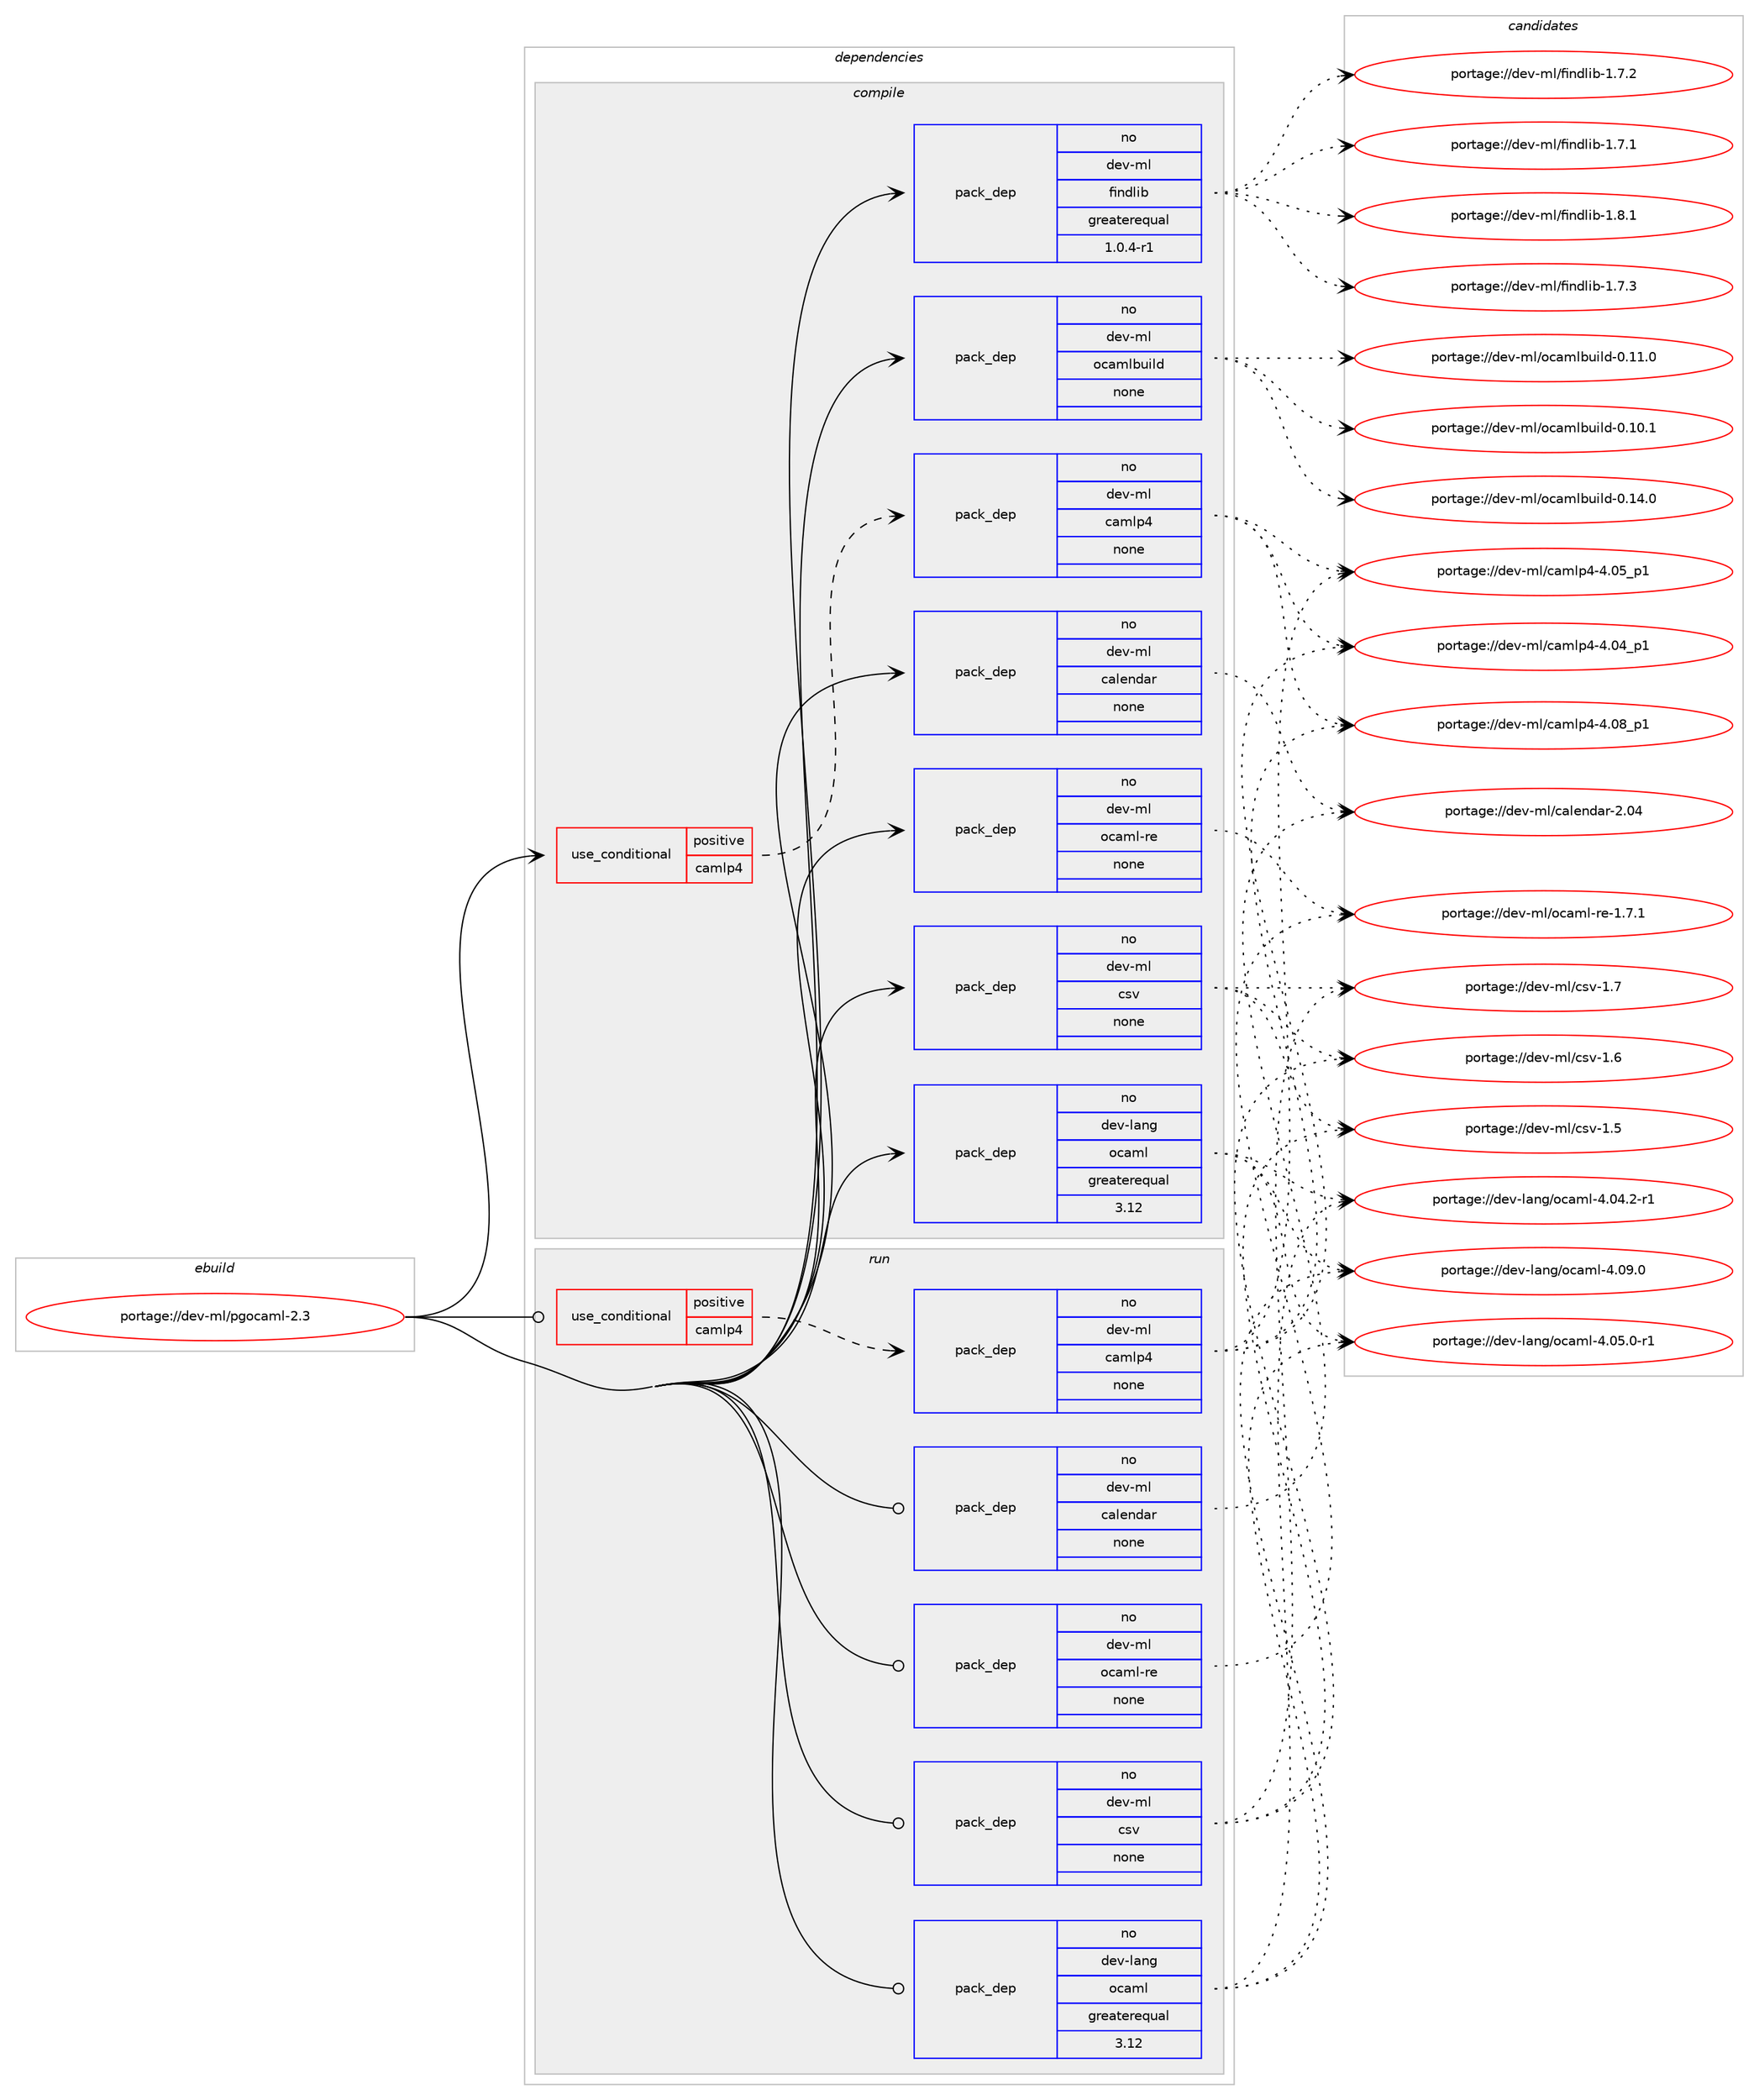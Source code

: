 digraph prolog {

# *************
# Graph options
# *************

newrank=true;
concentrate=true;
compound=true;
graph [rankdir=LR,fontname=Helvetica,fontsize=10,ranksep=1.5];#, ranksep=2.5, nodesep=0.2];
edge  [arrowhead=vee];
node  [fontname=Helvetica,fontsize=10];

# **********
# The ebuild
# **********

subgraph cluster_leftcol {
color=gray;
label=<<i>ebuild</i>>;
id [label="portage://dev-ml/pgocaml-2.3", color=red, width=4, href="../dev-ml/pgocaml-2.3.svg"];
}

# ****************
# The dependencies
# ****************

subgraph cluster_midcol {
color=gray;
label=<<i>dependencies</i>>;
subgraph cluster_compile {
fillcolor="#eeeeee";
style=filled;
label=<<i>compile</i>>;
subgraph cond122796 {
dependency501893 [label=<<TABLE BORDER="0" CELLBORDER="1" CELLSPACING="0" CELLPADDING="4"><TR><TD ROWSPAN="3" CELLPADDING="10">use_conditional</TD></TR><TR><TD>positive</TD></TR><TR><TD>camlp4</TD></TR></TABLE>>, shape=none, color=red];
subgraph pack373990 {
dependency501894 [label=<<TABLE BORDER="0" CELLBORDER="1" CELLSPACING="0" CELLPADDING="4" WIDTH="220"><TR><TD ROWSPAN="6" CELLPADDING="30">pack_dep</TD></TR><TR><TD WIDTH="110">no</TD></TR><TR><TD>dev-ml</TD></TR><TR><TD>camlp4</TD></TR><TR><TD>none</TD></TR><TR><TD></TD></TR></TABLE>>, shape=none, color=blue];
}
dependency501893:e -> dependency501894:w [weight=20,style="dashed",arrowhead="vee"];
}
id:e -> dependency501893:w [weight=20,style="solid",arrowhead="vee"];
subgraph pack373991 {
dependency501895 [label=<<TABLE BORDER="0" CELLBORDER="1" CELLSPACING="0" CELLPADDING="4" WIDTH="220"><TR><TD ROWSPAN="6" CELLPADDING="30">pack_dep</TD></TR><TR><TD WIDTH="110">no</TD></TR><TR><TD>dev-lang</TD></TR><TR><TD>ocaml</TD></TR><TR><TD>greaterequal</TD></TR><TR><TD>3.12</TD></TR></TABLE>>, shape=none, color=blue];
}
id:e -> dependency501895:w [weight=20,style="solid",arrowhead="vee"];
subgraph pack373992 {
dependency501896 [label=<<TABLE BORDER="0" CELLBORDER="1" CELLSPACING="0" CELLPADDING="4" WIDTH="220"><TR><TD ROWSPAN="6" CELLPADDING="30">pack_dep</TD></TR><TR><TD WIDTH="110">no</TD></TR><TR><TD>dev-ml</TD></TR><TR><TD>calendar</TD></TR><TR><TD>none</TD></TR><TR><TD></TD></TR></TABLE>>, shape=none, color=blue];
}
id:e -> dependency501896:w [weight=20,style="solid",arrowhead="vee"];
subgraph pack373993 {
dependency501897 [label=<<TABLE BORDER="0" CELLBORDER="1" CELLSPACING="0" CELLPADDING="4" WIDTH="220"><TR><TD ROWSPAN="6" CELLPADDING="30">pack_dep</TD></TR><TR><TD WIDTH="110">no</TD></TR><TR><TD>dev-ml</TD></TR><TR><TD>csv</TD></TR><TR><TD>none</TD></TR><TR><TD></TD></TR></TABLE>>, shape=none, color=blue];
}
id:e -> dependency501897:w [weight=20,style="solid",arrowhead="vee"];
subgraph pack373994 {
dependency501898 [label=<<TABLE BORDER="0" CELLBORDER="1" CELLSPACING="0" CELLPADDING="4" WIDTH="220"><TR><TD ROWSPAN="6" CELLPADDING="30">pack_dep</TD></TR><TR><TD WIDTH="110">no</TD></TR><TR><TD>dev-ml</TD></TR><TR><TD>findlib</TD></TR><TR><TD>greaterequal</TD></TR><TR><TD>1.0.4-r1</TD></TR></TABLE>>, shape=none, color=blue];
}
id:e -> dependency501898:w [weight=20,style="solid",arrowhead="vee"];
subgraph pack373995 {
dependency501899 [label=<<TABLE BORDER="0" CELLBORDER="1" CELLSPACING="0" CELLPADDING="4" WIDTH="220"><TR><TD ROWSPAN="6" CELLPADDING="30">pack_dep</TD></TR><TR><TD WIDTH="110">no</TD></TR><TR><TD>dev-ml</TD></TR><TR><TD>ocaml-re</TD></TR><TR><TD>none</TD></TR><TR><TD></TD></TR></TABLE>>, shape=none, color=blue];
}
id:e -> dependency501899:w [weight=20,style="solid",arrowhead="vee"];
subgraph pack373996 {
dependency501900 [label=<<TABLE BORDER="0" CELLBORDER="1" CELLSPACING="0" CELLPADDING="4" WIDTH="220"><TR><TD ROWSPAN="6" CELLPADDING="30">pack_dep</TD></TR><TR><TD WIDTH="110">no</TD></TR><TR><TD>dev-ml</TD></TR><TR><TD>ocamlbuild</TD></TR><TR><TD>none</TD></TR><TR><TD></TD></TR></TABLE>>, shape=none, color=blue];
}
id:e -> dependency501900:w [weight=20,style="solid",arrowhead="vee"];
}
subgraph cluster_compileandrun {
fillcolor="#eeeeee";
style=filled;
label=<<i>compile and run</i>>;
}
subgraph cluster_run {
fillcolor="#eeeeee";
style=filled;
label=<<i>run</i>>;
subgraph cond122797 {
dependency501901 [label=<<TABLE BORDER="0" CELLBORDER="1" CELLSPACING="0" CELLPADDING="4"><TR><TD ROWSPAN="3" CELLPADDING="10">use_conditional</TD></TR><TR><TD>positive</TD></TR><TR><TD>camlp4</TD></TR></TABLE>>, shape=none, color=red];
subgraph pack373997 {
dependency501902 [label=<<TABLE BORDER="0" CELLBORDER="1" CELLSPACING="0" CELLPADDING="4" WIDTH="220"><TR><TD ROWSPAN="6" CELLPADDING="30">pack_dep</TD></TR><TR><TD WIDTH="110">no</TD></TR><TR><TD>dev-ml</TD></TR><TR><TD>camlp4</TD></TR><TR><TD>none</TD></TR><TR><TD></TD></TR></TABLE>>, shape=none, color=blue];
}
dependency501901:e -> dependency501902:w [weight=20,style="dashed",arrowhead="vee"];
}
id:e -> dependency501901:w [weight=20,style="solid",arrowhead="odot"];
subgraph pack373998 {
dependency501903 [label=<<TABLE BORDER="0" CELLBORDER="1" CELLSPACING="0" CELLPADDING="4" WIDTH="220"><TR><TD ROWSPAN="6" CELLPADDING="30">pack_dep</TD></TR><TR><TD WIDTH="110">no</TD></TR><TR><TD>dev-lang</TD></TR><TR><TD>ocaml</TD></TR><TR><TD>greaterequal</TD></TR><TR><TD>3.12</TD></TR></TABLE>>, shape=none, color=blue];
}
id:e -> dependency501903:w [weight=20,style="solid",arrowhead="odot"];
subgraph pack373999 {
dependency501904 [label=<<TABLE BORDER="0" CELLBORDER="1" CELLSPACING="0" CELLPADDING="4" WIDTH="220"><TR><TD ROWSPAN="6" CELLPADDING="30">pack_dep</TD></TR><TR><TD WIDTH="110">no</TD></TR><TR><TD>dev-ml</TD></TR><TR><TD>calendar</TD></TR><TR><TD>none</TD></TR><TR><TD></TD></TR></TABLE>>, shape=none, color=blue];
}
id:e -> dependency501904:w [weight=20,style="solid",arrowhead="odot"];
subgraph pack374000 {
dependency501905 [label=<<TABLE BORDER="0" CELLBORDER="1" CELLSPACING="0" CELLPADDING="4" WIDTH="220"><TR><TD ROWSPAN="6" CELLPADDING="30">pack_dep</TD></TR><TR><TD WIDTH="110">no</TD></TR><TR><TD>dev-ml</TD></TR><TR><TD>csv</TD></TR><TR><TD>none</TD></TR><TR><TD></TD></TR></TABLE>>, shape=none, color=blue];
}
id:e -> dependency501905:w [weight=20,style="solid",arrowhead="odot"];
subgraph pack374001 {
dependency501906 [label=<<TABLE BORDER="0" CELLBORDER="1" CELLSPACING="0" CELLPADDING="4" WIDTH="220"><TR><TD ROWSPAN="6" CELLPADDING="30">pack_dep</TD></TR><TR><TD WIDTH="110">no</TD></TR><TR><TD>dev-ml</TD></TR><TR><TD>ocaml-re</TD></TR><TR><TD>none</TD></TR><TR><TD></TD></TR></TABLE>>, shape=none, color=blue];
}
id:e -> dependency501906:w [weight=20,style="solid",arrowhead="odot"];
}
}

# **************
# The candidates
# **************

subgraph cluster_choices {
rank=same;
color=gray;
label=<<i>candidates</i>>;

subgraph choice373990 {
color=black;
nodesep=1;
choice100101118451091084799971091081125245524648569511249 [label="portage://dev-ml/camlp4-4.08_p1", color=red, width=4,href="../dev-ml/camlp4-4.08_p1.svg"];
choice100101118451091084799971091081125245524648539511249 [label="portage://dev-ml/camlp4-4.05_p1", color=red, width=4,href="../dev-ml/camlp4-4.05_p1.svg"];
choice100101118451091084799971091081125245524648529511249 [label="portage://dev-ml/camlp4-4.04_p1", color=red, width=4,href="../dev-ml/camlp4-4.04_p1.svg"];
dependency501894:e -> choice100101118451091084799971091081125245524648569511249:w [style=dotted,weight="100"];
dependency501894:e -> choice100101118451091084799971091081125245524648539511249:w [style=dotted,weight="100"];
dependency501894:e -> choice100101118451091084799971091081125245524648529511249:w [style=dotted,weight="100"];
}
subgraph choice373991 {
color=black;
nodesep=1;
choice100101118451089711010347111999710910845524648574648 [label="portage://dev-lang/ocaml-4.09.0", color=red, width=4,href="../dev-lang/ocaml-4.09.0.svg"];
choice1001011184510897110103471119997109108455246485346484511449 [label="portage://dev-lang/ocaml-4.05.0-r1", color=red, width=4,href="../dev-lang/ocaml-4.05.0-r1.svg"];
choice1001011184510897110103471119997109108455246485246504511449 [label="portage://dev-lang/ocaml-4.04.2-r1", color=red, width=4,href="../dev-lang/ocaml-4.04.2-r1.svg"];
dependency501895:e -> choice100101118451089711010347111999710910845524648574648:w [style=dotted,weight="100"];
dependency501895:e -> choice1001011184510897110103471119997109108455246485346484511449:w [style=dotted,weight="100"];
dependency501895:e -> choice1001011184510897110103471119997109108455246485246504511449:w [style=dotted,weight="100"];
}
subgraph choice373992 {
color=black;
nodesep=1;
choice10010111845109108479997108101110100971144550464852 [label="portage://dev-ml/calendar-2.04", color=red, width=4,href="../dev-ml/calendar-2.04.svg"];
dependency501896:e -> choice10010111845109108479997108101110100971144550464852:w [style=dotted,weight="100"];
}
subgraph choice373993 {
color=black;
nodesep=1;
choice10010111845109108479911511845494655 [label="portage://dev-ml/csv-1.7", color=red, width=4,href="../dev-ml/csv-1.7.svg"];
choice10010111845109108479911511845494654 [label="portage://dev-ml/csv-1.6", color=red, width=4,href="../dev-ml/csv-1.6.svg"];
choice10010111845109108479911511845494653 [label="portage://dev-ml/csv-1.5", color=red, width=4,href="../dev-ml/csv-1.5.svg"];
dependency501897:e -> choice10010111845109108479911511845494655:w [style=dotted,weight="100"];
dependency501897:e -> choice10010111845109108479911511845494654:w [style=dotted,weight="100"];
dependency501897:e -> choice10010111845109108479911511845494653:w [style=dotted,weight="100"];
}
subgraph choice373994 {
color=black;
nodesep=1;
choice100101118451091084710210511010010810598454946564649 [label="portage://dev-ml/findlib-1.8.1", color=red, width=4,href="../dev-ml/findlib-1.8.1.svg"];
choice100101118451091084710210511010010810598454946554651 [label="portage://dev-ml/findlib-1.7.3", color=red, width=4,href="../dev-ml/findlib-1.7.3.svg"];
choice100101118451091084710210511010010810598454946554650 [label="portage://dev-ml/findlib-1.7.2", color=red, width=4,href="../dev-ml/findlib-1.7.2.svg"];
choice100101118451091084710210511010010810598454946554649 [label="portage://dev-ml/findlib-1.7.1", color=red, width=4,href="../dev-ml/findlib-1.7.1.svg"];
dependency501898:e -> choice100101118451091084710210511010010810598454946564649:w [style=dotted,weight="100"];
dependency501898:e -> choice100101118451091084710210511010010810598454946554651:w [style=dotted,weight="100"];
dependency501898:e -> choice100101118451091084710210511010010810598454946554650:w [style=dotted,weight="100"];
dependency501898:e -> choice100101118451091084710210511010010810598454946554649:w [style=dotted,weight="100"];
}
subgraph choice373995 {
color=black;
nodesep=1;
choice1001011184510910847111999710910845114101454946554649 [label="portage://dev-ml/ocaml-re-1.7.1", color=red, width=4,href="../dev-ml/ocaml-re-1.7.1.svg"];
dependency501899:e -> choice1001011184510910847111999710910845114101454946554649:w [style=dotted,weight="100"];
}
subgraph choice373996 {
color=black;
nodesep=1;
choice100101118451091084711199971091089811710510810045484649524648 [label="portage://dev-ml/ocamlbuild-0.14.0", color=red, width=4,href="../dev-ml/ocamlbuild-0.14.0.svg"];
choice100101118451091084711199971091089811710510810045484649494648 [label="portage://dev-ml/ocamlbuild-0.11.0", color=red, width=4,href="../dev-ml/ocamlbuild-0.11.0.svg"];
choice100101118451091084711199971091089811710510810045484649484649 [label="portage://dev-ml/ocamlbuild-0.10.1", color=red, width=4,href="../dev-ml/ocamlbuild-0.10.1.svg"];
dependency501900:e -> choice100101118451091084711199971091089811710510810045484649524648:w [style=dotted,weight="100"];
dependency501900:e -> choice100101118451091084711199971091089811710510810045484649494648:w [style=dotted,weight="100"];
dependency501900:e -> choice100101118451091084711199971091089811710510810045484649484649:w [style=dotted,weight="100"];
}
subgraph choice373997 {
color=black;
nodesep=1;
choice100101118451091084799971091081125245524648569511249 [label="portage://dev-ml/camlp4-4.08_p1", color=red, width=4,href="../dev-ml/camlp4-4.08_p1.svg"];
choice100101118451091084799971091081125245524648539511249 [label="portage://dev-ml/camlp4-4.05_p1", color=red, width=4,href="../dev-ml/camlp4-4.05_p1.svg"];
choice100101118451091084799971091081125245524648529511249 [label="portage://dev-ml/camlp4-4.04_p1", color=red, width=4,href="../dev-ml/camlp4-4.04_p1.svg"];
dependency501902:e -> choice100101118451091084799971091081125245524648569511249:w [style=dotted,weight="100"];
dependency501902:e -> choice100101118451091084799971091081125245524648539511249:w [style=dotted,weight="100"];
dependency501902:e -> choice100101118451091084799971091081125245524648529511249:w [style=dotted,weight="100"];
}
subgraph choice373998 {
color=black;
nodesep=1;
choice100101118451089711010347111999710910845524648574648 [label="portage://dev-lang/ocaml-4.09.0", color=red, width=4,href="../dev-lang/ocaml-4.09.0.svg"];
choice1001011184510897110103471119997109108455246485346484511449 [label="portage://dev-lang/ocaml-4.05.0-r1", color=red, width=4,href="../dev-lang/ocaml-4.05.0-r1.svg"];
choice1001011184510897110103471119997109108455246485246504511449 [label="portage://dev-lang/ocaml-4.04.2-r1", color=red, width=4,href="../dev-lang/ocaml-4.04.2-r1.svg"];
dependency501903:e -> choice100101118451089711010347111999710910845524648574648:w [style=dotted,weight="100"];
dependency501903:e -> choice1001011184510897110103471119997109108455246485346484511449:w [style=dotted,weight="100"];
dependency501903:e -> choice1001011184510897110103471119997109108455246485246504511449:w [style=dotted,weight="100"];
}
subgraph choice373999 {
color=black;
nodesep=1;
choice10010111845109108479997108101110100971144550464852 [label="portage://dev-ml/calendar-2.04", color=red, width=4,href="../dev-ml/calendar-2.04.svg"];
dependency501904:e -> choice10010111845109108479997108101110100971144550464852:w [style=dotted,weight="100"];
}
subgraph choice374000 {
color=black;
nodesep=1;
choice10010111845109108479911511845494655 [label="portage://dev-ml/csv-1.7", color=red, width=4,href="../dev-ml/csv-1.7.svg"];
choice10010111845109108479911511845494654 [label="portage://dev-ml/csv-1.6", color=red, width=4,href="../dev-ml/csv-1.6.svg"];
choice10010111845109108479911511845494653 [label="portage://dev-ml/csv-1.5", color=red, width=4,href="../dev-ml/csv-1.5.svg"];
dependency501905:e -> choice10010111845109108479911511845494655:w [style=dotted,weight="100"];
dependency501905:e -> choice10010111845109108479911511845494654:w [style=dotted,weight="100"];
dependency501905:e -> choice10010111845109108479911511845494653:w [style=dotted,weight="100"];
}
subgraph choice374001 {
color=black;
nodesep=1;
choice1001011184510910847111999710910845114101454946554649 [label="portage://dev-ml/ocaml-re-1.7.1", color=red, width=4,href="../dev-ml/ocaml-re-1.7.1.svg"];
dependency501906:e -> choice1001011184510910847111999710910845114101454946554649:w [style=dotted,weight="100"];
}
}

}
